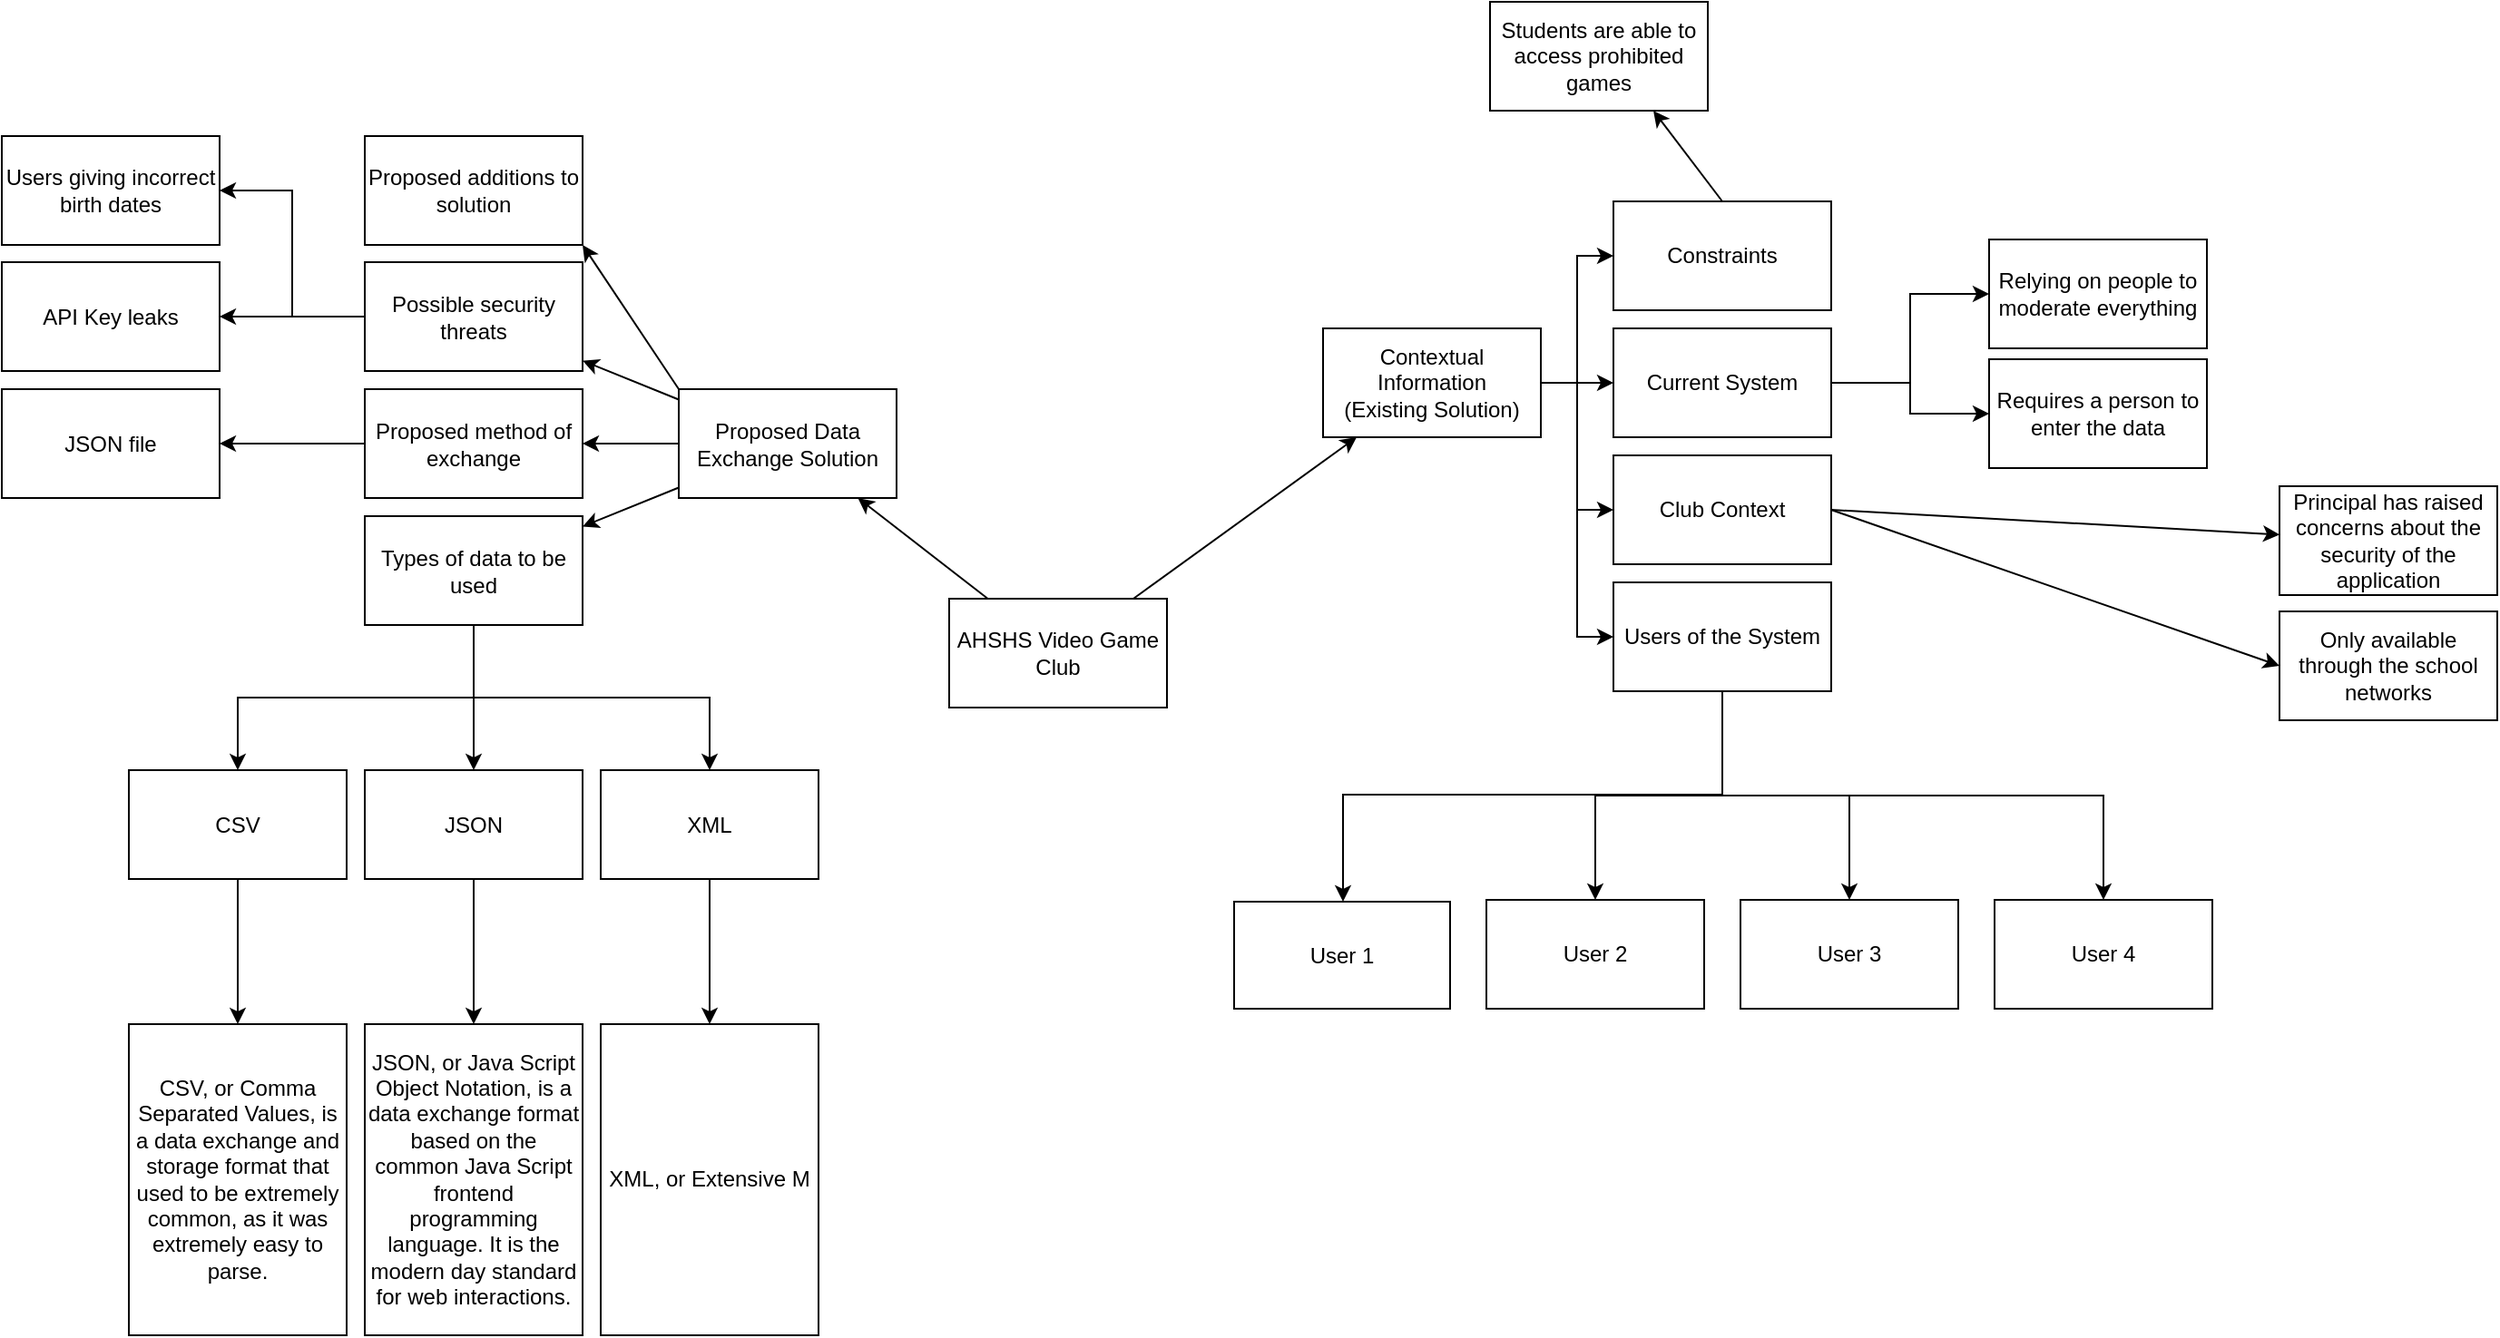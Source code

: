 <mxfile border="50" scale="3" compressed="false" locked="false" version="24.6.2" type="github">
  <diagram name="Blank" id="YmL12bMKpDGza6XwsDPr">
    <mxGraphModel dx="1852" dy="372" grid="0" gridSize="10" guides="1" tooltips="1" connect="1" arrows="1" fold="1" page="1" pageScale="1" pageWidth="1169" pageHeight="827" background="none" math="1" shadow="0">
      <root>
        <mxCell id="X5NqExCQtvZxIxQ7pmgY-0" />
        <mxCell id="1" parent="X5NqExCQtvZxIxQ7pmgY-0" />
        <mxCell id="bOfXHKxM3I591m0aqNrE-103" value="" style="rounded=1;orthogonalLoop=1;jettySize=auto;html=1;exitX=0;exitY=0;exitDx=0;exitDy=0;entryX=1;entryY=1;entryDx=0;entryDy=0;" parent="1" source="bOfXHKxM3I591m0aqNrE-46" target="bOfXHKxM3I591m0aqNrE-102" edge="1">
          <mxGeometry relative="1" as="geometry">
            <mxPoint x="154" y="470.52" as="sourcePoint" />
          </mxGeometry>
        </mxCell>
        <mxCell id="bOfXHKxM3I591m0aqNrE-46" value="Proposed Data Exchange Solution" style="whiteSpace=wrap;html=1;" parent="1" vertex="1">
          <mxGeometry x="167" y="456.5" width="120" height="60" as="geometry" />
        </mxCell>
        <mxCell id="bOfXHKxM3I591m0aqNrE-47" value="" style="rounded=1;orthogonalLoop=1;jettySize=auto;html=1;endArrow=classic;endFill=1;" parent="1" source="bOfXHKxM3I591m0aqNrE-46" target="bOfXHKxM3I591m0aqNrE-48" edge="1">
          <mxGeometry relative="1" as="geometry">
            <mxPoint x="399" y="567" as="sourcePoint" />
          </mxGeometry>
        </mxCell>
        <mxCell id="bOfXHKxM3I591m0aqNrE-87" value="" style="edgeStyle=orthogonalEdgeStyle;rounded=0;orthogonalLoop=1;jettySize=auto;html=1;" parent="1" source="bOfXHKxM3I591m0aqNrE-48" target="bOfXHKxM3I591m0aqNrE-86" edge="1">
          <mxGeometry relative="1" as="geometry" />
        </mxCell>
        <mxCell id="bOfXHKxM3I591m0aqNrE-48" value="Proposed method of exchange" style="whiteSpace=wrap;html=1;" parent="1" vertex="1">
          <mxGeometry x="-6" y="456.5" width="120" height="60" as="geometry" />
        </mxCell>
        <mxCell id="bOfXHKxM3I591m0aqNrE-49" value="" style="rounded=1;orthogonalLoop=1;jettySize=auto;html=1;endArrow=classic;endFill=1;" parent="1" source="bOfXHKxM3I591m0aqNrE-46" target="bOfXHKxM3I591m0aqNrE-50" edge="1">
          <mxGeometry relative="1" as="geometry">
            <mxPoint x="231" y="567.5" as="sourcePoint" />
          </mxGeometry>
        </mxCell>
        <mxCell id="bOfXHKxM3I591m0aqNrE-89" value="" style="edgeStyle=orthogonalEdgeStyle;rounded=0;orthogonalLoop=1;jettySize=auto;html=1;" parent="1" source="bOfXHKxM3I591m0aqNrE-50" target="bOfXHKxM3I591m0aqNrE-88" edge="1">
          <mxGeometry relative="1" as="geometry" />
        </mxCell>
        <mxCell id="bOfXHKxM3I591m0aqNrE-91" style="edgeStyle=orthogonalEdgeStyle;rounded=0;orthogonalLoop=1;jettySize=auto;html=1;entryX=1;entryY=0.5;entryDx=0;entryDy=0;" parent="1" source="bOfXHKxM3I591m0aqNrE-50" target="bOfXHKxM3I591m0aqNrE-90" edge="1">
          <mxGeometry relative="1" as="geometry" />
        </mxCell>
        <mxCell id="bOfXHKxM3I591m0aqNrE-50" value="Possible security threats" style="whiteSpace=wrap;html=1;" parent="1" vertex="1">
          <mxGeometry x="-6" y="386.5" width="120" height="60" as="geometry" />
        </mxCell>
        <mxCell id="bOfXHKxM3I591m0aqNrE-51" value="" style="rounded=1;orthogonalLoop=1;jettySize=auto;html=1;endArrow=classic;endFill=1;" parent="1" source="bOfXHKxM3I591m0aqNrE-46" target="bOfXHKxM3I591m0aqNrE-52" edge="1">
          <mxGeometry relative="1" as="geometry">
            <mxPoint x="231" y="567.5" as="sourcePoint" />
          </mxGeometry>
        </mxCell>
        <mxCell id="bOfXHKxM3I591m0aqNrE-93" value="" style="edgeStyle=orthogonalEdgeStyle;rounded=0;orthogonalLoop=1;jettySize=auto;html=1;" parent="1" source="bOfXHKxM3I591m0aqNrE-52" target="bOfXHKxM3I591m0aqNrE-92" edge="1">
          <mxGeometry relative="1" as="geometry" />
        </mxCell>
        <mxCell id="bOfXHKxM3I591m0aqNrE-95" style="edgeStyle=orthogonalEdgeStyle;rounded=0;orthogonalLoop=1;jettySize=auto;html=1;entryX=0.5;entryY=0;entryDx=0;entryDy=0;exitX=0.5;exitY=1;exitDx=0;exitDy=0;" parent="1" source="bOfXHKxM3I591m0aqNrE-52" target="bOfXHKxM3I591m0aqNrE-94" edge="1">
          <mxGeometry relative="1" as="geometry" />
        </mxCell>
        <mxCell id="NtN9QA70AKvmCQHleQiV-2" style="edgeStyle=orthogonalEdgeStyle;rounded=0;orthogonalLoop=1;jettySize=auto;html=1;exitX=0.5;exitY=1;exitDx=0;exitDy=0;entryX=0.5;entryY=0;entryDx=0;entryDy=0;" edge="1" parent="1" source="bOfXHKxM3I591m0aqNrE-52" target="NtN9QA70AKvmCQHleQiV-1">
          <mxGeometry relative="1" as="geometry" />
        </mxCell>
        <mxCell id="bOfXHKxM3I591m0aqNrE-52" value="Types of data to be used" style="whiteSpace=wrap;html=1;" parent="1" vertex="1">
          <mxGeometry x="-6" y="526.5" width="120" height="60" as="geometry" />
        </mxCell>
        <mxCell id="bOfXHKxM3I591m0aqNrE-70" style="edgeStyle=orthogonalEdgeStyle;rounded=0;orthogonalLoop=1;jettySize=auto;html=1;exitX=1;exitY=0.5;exitDx=0;exitDy=0;entryX=0;entryY=0.5;entryDx=0;entryDy=0;" parent="1" source="bOfXHKxM3I591m0aqNrE-53" target="bOfXHKxM3I591m0aqNrE-56" edge="1">
          <mxGeometry relative="1" as="geometry" />
        </mxCell>
        <mxCell id="bOfXHKxM3I591m0aqNrE-71" style="edgeStyle=orthogonalEdgeStyle;rounded=0;orthogonalLoop=1;jettySize=auto;html=1;exitX=1;exitY=0.5;exitDx=0;exitDy=0;entryX=0;entryY=0.5;entryDx=0;entryDy=0;" parent="1" source="bOfXHKxM3I591m0aqNrE-53" target="bOfXHKxM3I591m0aqNrE-54" edge="1">
          <mxGeometry relative="1" as="geometry" />
        </mxCell>
        <mxCell id="bOfXHKxM3I591m0aqNrE-72" style="edgeStyle=orthogonalEdgeStyle;rounded=0;orthogonalLoop=1;jettySize=auto;html=1;exitX=1;exitY=0.5;exitDx=0;exitDy=0;entryX=0;entryY=0.5;entryDx=0;entryDy=0;" parent="1" source="bOfXHKxM3I591m0aqNrE-53" target="bOfXHKxM3I591m0aqNrE-55" edge="1">
          <mxGeometry relative="1" as="geometry" />
        </mxCell>
        <mxCell id="bOfXHKxM3I591m0aqNrE-73" style="edgeStyle=orthogonalEdgeStyle;rounded=0;orthogonalLoop=1;jettySize=auto;html=1;exitX=1;exitY=0.5;exitDx=0;exitDy=0;entryX=0;entryY=0.5;entryDx=0;entryDy=0;" parent="1" source="bOfXHKxM3I591m0aqNrE-53" target="bOfXHKxM3I591m0aqNrE-57" edge="1">
          <mxGeometry relative="1" as="geometry" />
        </mxCell>
        <mxCell id="bOfXHKxM3I591m0aqNrE-53" value="&lt;div&gt;Contextual Information&lt;/div&gt;&lt;div&gt;(Existing Solution)&lt;br&gt;&lt;/div&gt;" style="whiteSpace=wrap;html=1;" parent="1" vertex="1">
          <mxGeometry x="522" y="423" width="120" height="60" as="geometry" />
        </mxCell>
        <mxCell id="bOfXHKxM3I591m0aqNrE-54" value="Current System" style="whiteSpace=wrap;html=1;" parent="1" vertex="1">
          <mxGeometry x="682" y="423" width="120" height="60" as="geometry" />
        </mxCell>
        <mxCell id="bOfXHKxM3I591m0aqNrE-55" value="Constraints" style="whiteSpace=wrap;html=1;" parent="1" vertex="1">
          <mxGeometry x="682" y="353" width="120" height="60" as="geometry" />
        </mxCell>
        <mxCell id="bOfXHKxM3I591m0aqNrE-77" value="" style="rounded=0;orthogonalLoop=1;jettySize=auto;html=1;exitX=1;exitY=0.5;exitDx=0;exitDy=0;" parent="1" source="bOfXHKxM3I591m0aqNrE-56" target="bOfXHKxM3I591m0aqNrE-76" edge="1">
          <mxGeometry relative="1" as="geometry" />
        </mxCell>
        <mxCell id="bOfXHKxM3I591m0aqNrE-56" value="Club Context" style="whiteSpace=wrap;html=1;" parent="1" vertex="1">
          <mxGeometry x="682" y="493" width="120" height="60" as="geometry" />
        </mxCell>
        <mxCell id="bOfXHKxM3I591m0aqNrE-79" value="" style="edgeStyle=orthogonalEdgeStyle;rounded=0;orthogonalLoop=1;jettySize=auto;html=1;exitX=0.5;exitY=1;exitDx=0;exitDy=0;" parent="1" source="bOfXHKxM3I591m0aqNrE-57" target="bOfXHKxM3I591m0aqNrE-78" edge="1">
          <mxGeometry relative="1" as="geometry" />
        </mxCell>
        <mxCell id="bOfXHKxM3I591m0aqNrE-81" value="" style="edgeStyle=orthogonalEdgeStyle;rounded=0;orthogonalLoop=1;jettySize=auto;html=1;" parent="1" source="bOfXHKxM3I591m0aqNrE-57" target="bOfXHKxM3I591m0aqNrE-80" edge="1">
          <mxGeometry relative="1" as="geometry" />
        </mxCell>
        <mxCell id="bOfXHKxM3I591m0aqNrE-83" value="" style="edgeStyle=orthogonalEdgeStyle;rounded=0;orthogonalLoop=1;jettySize=auto;html=1;exitX=0.5;exitY=1;exitDx=0;exitDy=0;" parent="1" source="bOfXHKxM3I591m0aqNrE-57" target="bOfXHKxM3I591m0aqNrE-82" edge="1">
          <mxGeometry relative="1" as="geometry">
            <Array as="points">
              <mxPoint x="742" y="680" />
              <mxPoint x="533" y="680" />
            </Array>
          </mxGeometry>
        </mxCell>
        <mxCell id="bOfXHKxM3I591m0aqNrE-85" value="" style="edgeStyle=orthogonalEdgeStyle;rounded=0;orthogonalLoop=1;jettySize=auto;html=1;" parent="1" source="bOfXHKxM3I591m0aqNrE-57" target="bOfXHKxM3I591m0aqNrE-84" edge="1">
          <mxGeometry relative="1" as="geometry" />
        </mxCell>
        <mxCell id="bOfXHKxM3I591m0aqNrE-57" value="Users of the System" style="whiteSpace=wrap;html=1;" parent="1" vertex="1">
          <mxGeometry x="682" y="563" width="120" height="60" as="geometry" />
        </mxCell>
        <mxCell id="bOfXHKxM3I591m0aqNrE-58" value="" style="edgeStyle=orthogonalEdgeStyle;rounded=0;orthogonalLoop=1;jettySize=auto;html=1;" parent="1" source="bOfXHKxM3I591m0aqNrE-54" target="bOfXHKxM3I591m0aqNrE-59" edge="1">
          <mxGeometry relative="1" as="geometry">
            <mxPoint x="725" y="567" as="sourcePoint" />
          </mxGeometry>
        </mxCell>
        <mxCell id="bOfXHKxM3I591m0aqNrE-59" value="Requires a person to enter the data" style="whiteSpace=wrap;html=1;" parent="1" vertex="1">
          <mxGeometry x="889" y="440" width="120" height="60" as="geometry" />
        </mxCell>
        <mxCell id="bOfXHKxM3I591m0aqNrE-60" value="Students are able to access prohibited games" style="whiteSpace=wrap;html=1;" parent="1" vertex="1">
          <mxGeometry x="614" y="243" width="120" height="60" as="geometry" />
        </mxCell>
        <mxCell id="bOfXHKxM3I591m0aqNrE-61" style="rounded=0;orthogonalLoop=1;jettySize=auto;html=1;exitX=0.5;exitY=0;exitDx=0;exitDy=0;entryX=0.75;entryY=1;entryDx=0;entryDy=0;" parent="1" source="bOfXHKxM3I591m0aqNrE-55" target="bOfXHKxM3I591m0aqNrE-60" edge="1">
          <mxGeometry relative="1" as="geometry">
            <mxPoint x="770" y="300" as="targetPoint" />
          </mxGeometry>
        </mxCell>
        <mxCell id="bOfXHKxM3I591m0aqNrE-62" value="" style="rounded=1;orthogonalLoop=1;jettySize=auto;html=1;endArrow=classic;endFill=1;" parent="1" source="bOfXHKxM3I591m0aqNrE-64" target="bOfXHKxM3I591m0aqNrE-46" edge="1">
          <mxGeometry relative="1" as="geometry" />
        </mxCell>
        <mxCell id="bOfXHKxM3I591m0aqNrE-63" value="" style="rounded=0;orthogonalLoop=1;jettySize=auto;html=1;" parent="1" source="bOfXHKxM3I591m0aqNrE-64" target="bOfXHKxM3I591m0aqNrE-53" edge="1">
          <mxGeometry relative="1" as="geometry" />
        </mxCell>
        <mxCell id="bOfXHKxM3I591m0aqNrE-64" value="AHSHS Video Game Club" style="whiteSpace=wrap;html=1;" parent="1" vertex="1">
          <mxGeometry x="316" y="572" width="120" height="60" as="geometry" />
        </mxCell>
        <mxCell id="bOfXHKxM3I591m0aqNrE-65" value="Relying on people to moderate everything" style="whiteSpace=wrap;html=1;" parent="1" vertex="1">
          <mxGeometry x="889" y="374" width="120" height="60" as="geometry" />
        </mxCell>
        <mxCell id="bOfXHKxM3I591m0aqNrE-66" value="" style="edgeStyle=orthogonalEdgeStyle;rounded=0;orthogonalLoop=1;jettySize=auto;html=1;" parent="1" source="bOfXHKxM3I591m0aqNrE-54" target="bOfXHKxM3I591m0aqNrE-65" edge="1">
          <mxGeometry relative="1" as="geometry">
            <mxPoint x="719" y="683" as="sourcePoint" />
          </mxGeometry>
        </mxCell>
        <mxCell id="bOfXHKxM3I591m0aqNrE-67" value="&lt;div&gt;Only available through the school networks&lt;/div&gt;" style="whiteSpace=wrap;html=1;" parent="1" vertex="1">
          <mxGeometry x="1049" y="579" width="120" height="60" as="geometry" />
        </mxCell>
        <mxCell id="bOfXHKxM3I591m0aqNrE-68" style="rounded=1;orthogonalLoop=1;jettySize=auto;html=1;exitX=1;exitY=0.5;exitDx=0;exitDy=0;entryX=0;entryY=0.5;entryDx=0;entryDy=0;" parent="1" source="bOfXHKxM3I591m0aqNrE-56" target="bOfXHKxM3I591m0aqNrE-67" edge="1">
          <mxGeometry relative="1" as="geometry">
            <mxPoint x="719" y="746.5" as="sourcePoint" />
          </mxGeometry>
        </mxCell>
        <mxCell id="bOfXHKxM3I591m0aqNrE-76" value="Principal has raised concerns about the security of the application" style="whiteSpace=wrap;html=1;" parent="1" vertex="1">
          <mxGeometry x="1049" y="510" width="120" height="60" as="geometry" />
        </mxCell>
        <mxCell id="bOfXHKxM3I591m0aqNrE-78" value="User 4" style="whiteSpace=wrap;html=1;" parent="1" vertex="1">
          <mxGeometry x="892" y="738" width="120" height="60" as="geometry" />
        </mxCell>
        <mxCell id="bOfXHKxM3I591m0aqNrE-80" value="User 3" style="whiteSpace=wrap;html=1;" parent="1" vertex="1">
          <mxGeometry x="752" y="738" width="120" height="60" as="geometry" />
        </mxCell>
        <mxCell id="bOfXHKxM3I591m0aqNrE-82" value="User 1" style="whiteSpace=wrap;html=1;" parent="1" vertex="1">
          <mxGeometry x="473" y="739" width="119" height="59" as="geometry" />
        </mxCell>
        <mxCell id="bOfXHKxM3I591m0aqNrE-84" value="User 2" style="whiteSpace=wrap;html=1;" parent="1" vertex="1">
          <mxGeometry x="612" y="738" width="120" height="60" as="geometry" />
        </mxCell>
        <mxCell id="bOfXHKxM3I591m0aqNrE-86" value="JSON file" style="whiteSpace=wrap;html=1;" parent="1" vertex="1">
          <mxGeometry x="-206" y="456.5" width="120" height="60" as="geometry" />
        </mxCell>
        <mxCell id="bOfXHKxM3I591m0aqNrE-88" value="API Key leaks" style="whiteSpace=wrap;html=1;" parent="1" vertex="1">
          <mxGeometry x="-206" y="386.5" width="120" height="60" as="geometry" />
        </mxCell>
        <mxCell id="bOfXHKxM3I591m0aqNrE-90" value="Users giving incorrect birth dates" style="whiteSpace=wrap;html=1;" parent="1" vertex="1">
          <mxGeometry x="-206" y="317" width="120" height="60" as="geometry" />
        </mxCell>
        <mxCell id="bOfXHKxM3I591m0aqNrE-97" value="" style="edgeStyle=orthogonalEdgeStyle;rounded=0;orthogonalLoop=1;jettySize=auto;html=1;" parent="1" source="bOfXHKxM3I591m0aqNrE-92" target="bOfXHKxM3I591m0aqNrE-96" edge="1">
          <mxGeometry relative="1" as="geometry" />
        </mxCell>
        <mxCell id="bOfXHKxM3I591m0aqNrE-92" value="JSON" style="whiteSpace=wrap;html=1;" parent="1" vertex="1">
          <mxGeometry x="-6" y="666.5" width="120" height="60" as="geometry" />
        </mxCell>
        <mxCell id="bOfXHKxM3I591m0aqNrE-99" value="" style="edgeStyle=orthogonalEdgeStyle;rounded=0;orthogonalLoop=1;jettySize=auto;html=1;" parent="1" source="bOfXHKxM3I591m0aqNrE-94" target="bOfXHKxM3I591m0aqNrE-98" edge="1">
          <mxGeometry relative="1" as="geometry" />
        </mxCell>
        <mxCell id="bOfXHKxM3I591m0aqNrE-94" value="XML" style="whiteSpace=wrap;html=1;" parent="1" vertex="1">
          <mxGeometry x="124" y="666.5" width="120" height="60" as="geometry" />
        </mxCell>
        <mxCell id="bOfXHKxM3I591m0aqNrE-96" value="JSON, or Java Script Object Notation, is a data exchange format based on the common Java Script frontend programming language. It is the modern day standard for web interactions." style="whiteSpace=wrap;html=1;" parent="1" vertex="1">
          <mxGeometry x="-6" y="806.5" width="120" height="171.5" as="geometry" />
        </mxCell>
        <mxCell id="bOfXHKxM3I591m0aqNrE-98" value="XML, or Extensive M" style="whiteSpace=wrap;html=1;" parent="1" vertex="1">
          <mxGeometry x="124" y="806.5" width="120" height="171.5" as="geometry" />
        </mxCell>
        <mxCell id="bOfXHKxM3I591m0aqNrE-102" value="Proposed additions to solution" style="whiteSpace=wrap;html=1;" parent="1" vertex="1">
          <mxGeometry x="-6" y="317" width="120" height="60" as="geometry" />
        </mxCell>
        <mxCell id="NtN9QA70AKvmCQHleQiV-4" value="" style="edgeStyle=orthogonalEdgeStyle;rounded=0;orthogonalLoop=1;jettySize=auto;html=1;" edge="1" parent="1" source="NtN9QA70AKvmCQHleQiV-1" target="NtN9QA70AKvmCQHleQiV-3">
          <mxGeometry relative="1" as="geometry" />
        </mxCell>
        <mxCell id="NtN9QA70AKvmCQHleQiV-1" value="CSV" style="whiteSpace=wrap;html=1;" vertex="1" parent="1">
          <mxGeometry x="-136" y="666.5" width="120" height="60" as="geometry" />
        </mxCell>
        <mxCell id="NtN9QA70AKvmCQHleQiV-3" value="CSV, or Comma Separated Values, is a data exchange and storage format that used to be extremely common, as it was extremely easy to parse. " style="whiteSpace=wrap;html=1;" vertex="1" parent="1">
          <mxGeometry x="-136" y="806.5" width="120" height="171.5" as="geometry" />
        </mxCell>
      </root>
    </mxGraphModel>
  </diagram>
</mxfile>
